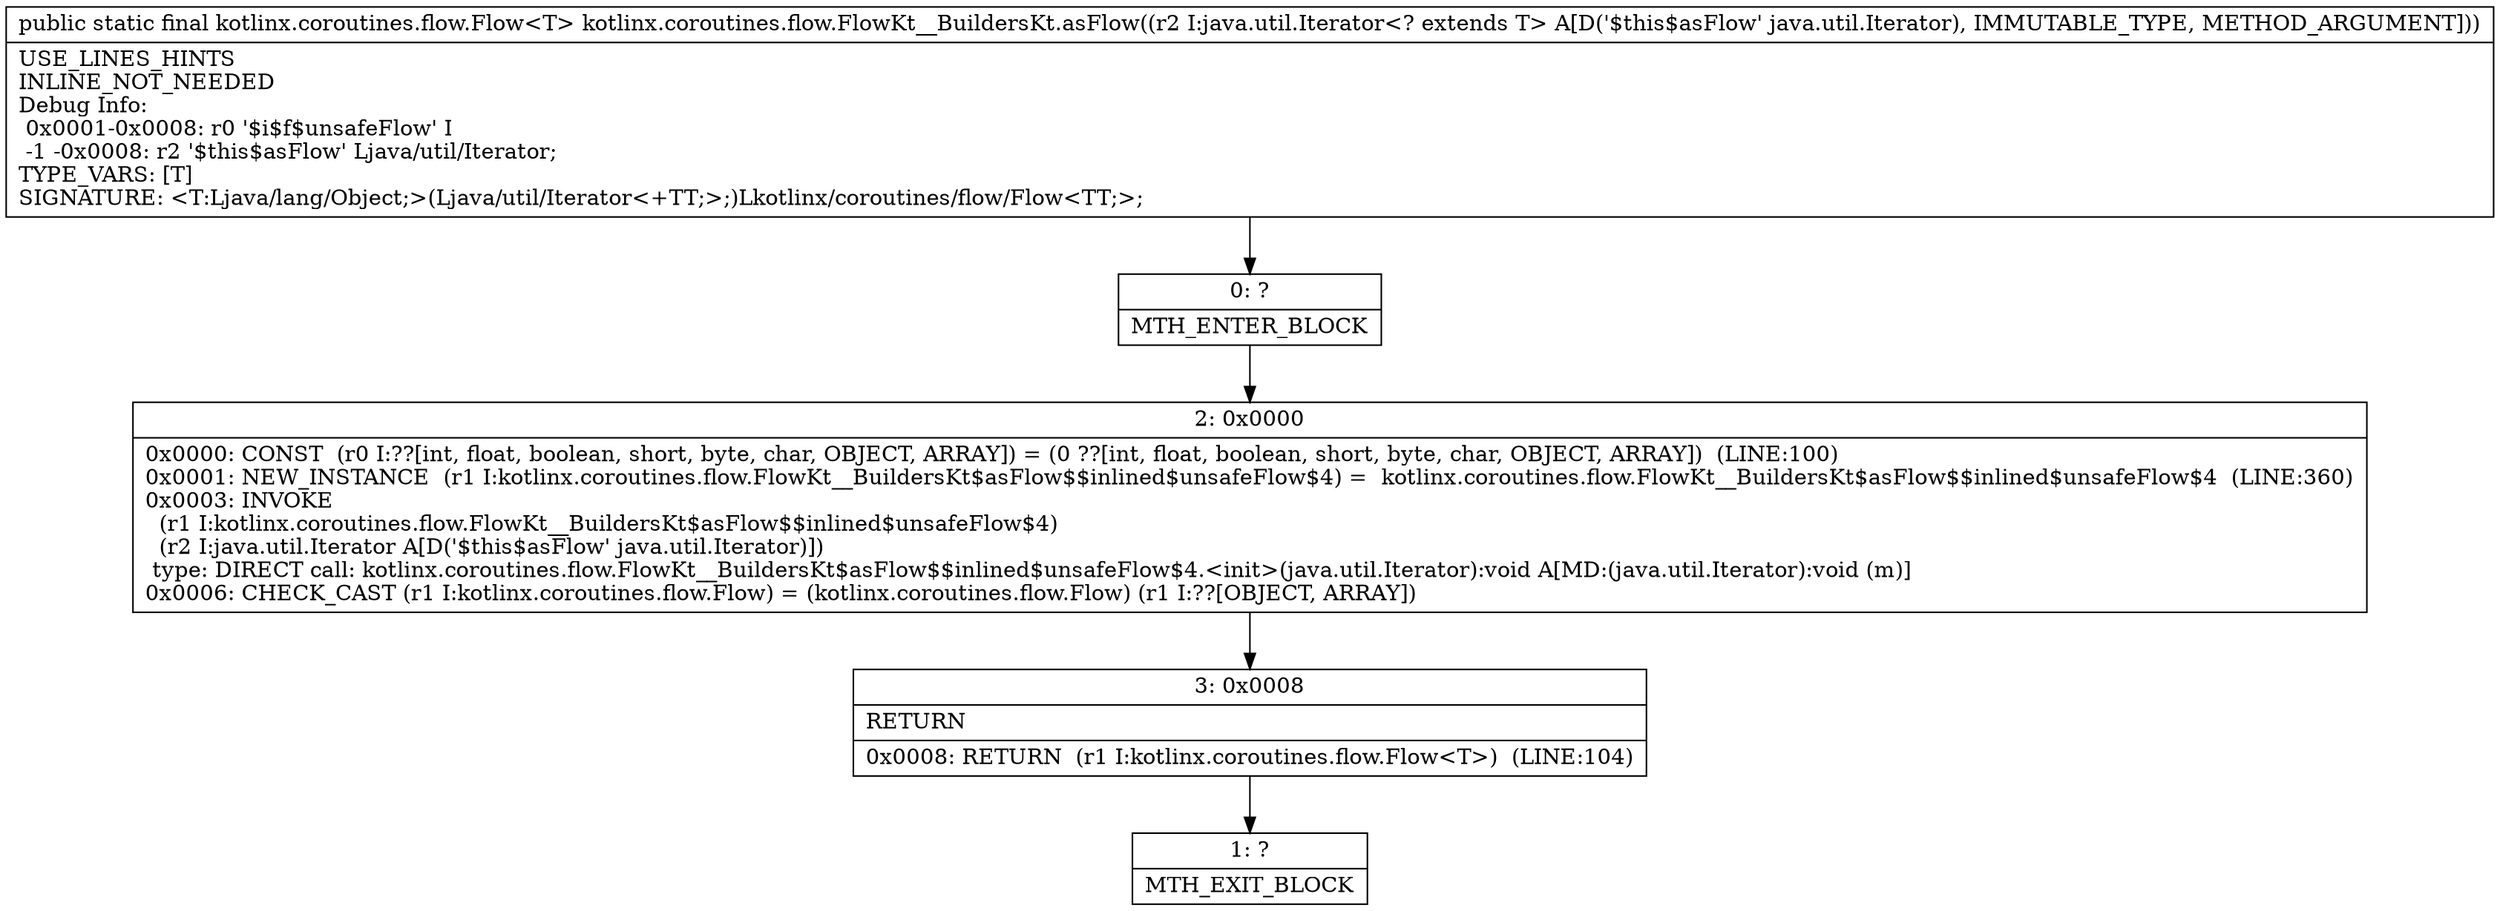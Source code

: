 digraph "CFG forkotlinx.coroutines.flow.FlowKt__BuildersKt.asFlow(Ljava\/util\/Iterator;)Lkotlinx\/coroutines\/flow\/Flow;" {
Node_0 [shape=record,label="{0\:\ ?|MTH_ENTER_BLOCK\l}"];
Node_2 [shape=record,label="{2\:\ 0x0000|0x0000: CONST  (r0 I:??[int, float, boolean, short, byte, char, OBJECT, ARRAY]) = (0 ??[int, float, boolean, short, byte, char, OBJECT, ARRAY])  (LINE:100)\l0x0001: NEW_INSTANCE  (r1 I:kotlinx.coroutines.flow.FlowKt__BuildersKt$asFlow$$inlined$unsafeFlow$4) =  kotlinx.coroutines.flow.FlowKt__BuildersKt$asFlow$$inlined$unsafeFlow$4  (LINE:360)\l0x0003: INVOKE  \l  (r1 I:kotlinx.coroutines.flow.FlowKt__BuildersKt$asFlow$$inlined$unsafeFlow$4)\l  (r2 I:java.util.Iterator A[D('$this$asFlow' java.util.Iterator)])\l type: DIRECT call: kotlinx.coroutines.flow.FlowKt__BuildersKt$asFlow$$inlined$unsafeFlow$4.\<init\>(java.util.Iterator):void A[MD:(java.util.Iterator):void (m)]\l0x0006: CHECK_CAST (r1 I:kotlinx.coroutines.flow.Flow) = (kotlinx.coroutines.flow.Flow) (r1 I:??[OBJECT, ARRAY]) \l}"];
Node_3 [shape=record,label="{3\:\ 0x0008|RETURN\l|0x0008: RETURN  (r1 I:kotlinx.coroutines.flow.Flow\<T\>)  (LINE:104)\l}"];
Node_1 [shape=record,label="{1\:\ ?|MTH_EXIT_BLOCK\l}"];
MethodNode[shape=record,label="{public static final kotlinx.coroutines.flow.Flow\<T\> kotlinx.coroutines.flow.FlowKt__BuildersKt.asFlow((r2 I:java.util.Iterator\<? extends T\> A[D('$this$asFlow' java.util.Iterator), IMMUTABLE_TYPE, METHOD_ARGUMENT]))  | USE_LINES_HINTS\lINLINE_NOT_NEEDED\lDebug Info:\l  0x0001\-0x0008: r0 '$i$f$unsafeFlow' I\l  \-1 \-0x0008: r2 '$this$asFlow' Ljava\/util\/Iterator;\lTYPE_VARS: [T]\lSIGNATURE: \<T:Ljava\/lang\/Object;\>(Ljava\/util\/Iterator\<+TT;\>;)Lkotlinx\/coroutines\/flow\/Flow\<TT;\>;\l}"];
MethodNode -> Node_0;Node_0 -> Node_2;
Node_2 -> Node_3;
Node_3 -> Node_1;
}

